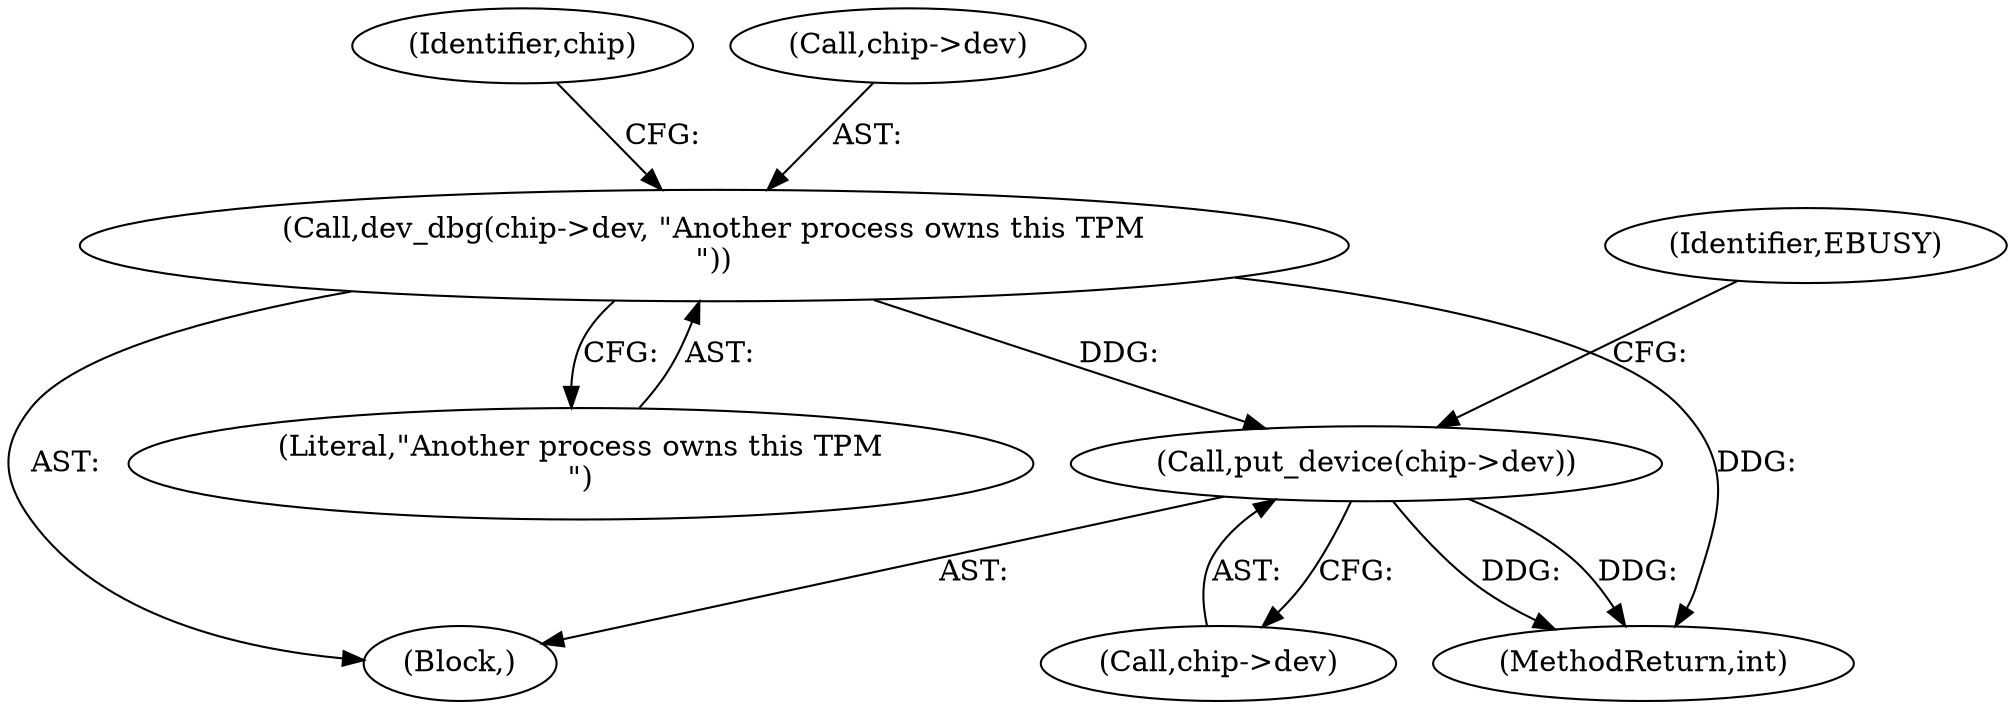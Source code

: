 digraph "0_linux_1309d7afbed112f0e8e90be9af975550caa0076b@pointer" {
"1000150" [label="(Call,dev_dbg(chip->dev, \"Another process owns this TPM\n\"))"];
"1000155" [label="(Call,put_device(chip->dev))"];
"1000161" [label="(Identifier,EBUSY)"];
"1000157" [label="(Identifier,chip)"];
"1000202" [label="(MethodReturn,int)"];
"1000154" [label="(Literal,\"Another process owns this TPM\n\")"];
"1000150" [label="(Call,dev_dbg(chip->dev, \"Another process owns this TPM\n\"))"];
"1000149" [label="(Block,)"];
"1000151" [label="(Call,chip->dev)"];
"1000156" [label="(Call,chip->dev)"];
"1000155" [label="(Call,put_device(chip->dev))"];
"1000150" -> "1000149"  [label="AST: "];
"1000150" -> "1000154"  [label="CFG: "];
"1000151" -> "1000150"  [label="AST: "];
"1000154" -> "1000150"  [label="AST: "];
"1000157" -> "1000150"  [label="CFG: "];
"1000150" -> "1000202"  [label="DDG: "];
"1000150" -> "1000155"  [label="DDG: "];
"1000155" -> "1000149"  [label="AST: "];
"1000155" -> "1000156"  [label="CFG: "];
"1000156" -> "1000155"  [label="AST: "];
"1000161" -> "1000155"  [label="CFG: "];
"1000155" -> "1000202"  [label="DDG: "];
"1000155" -> "1000202"  [label="DDG: "];
}
